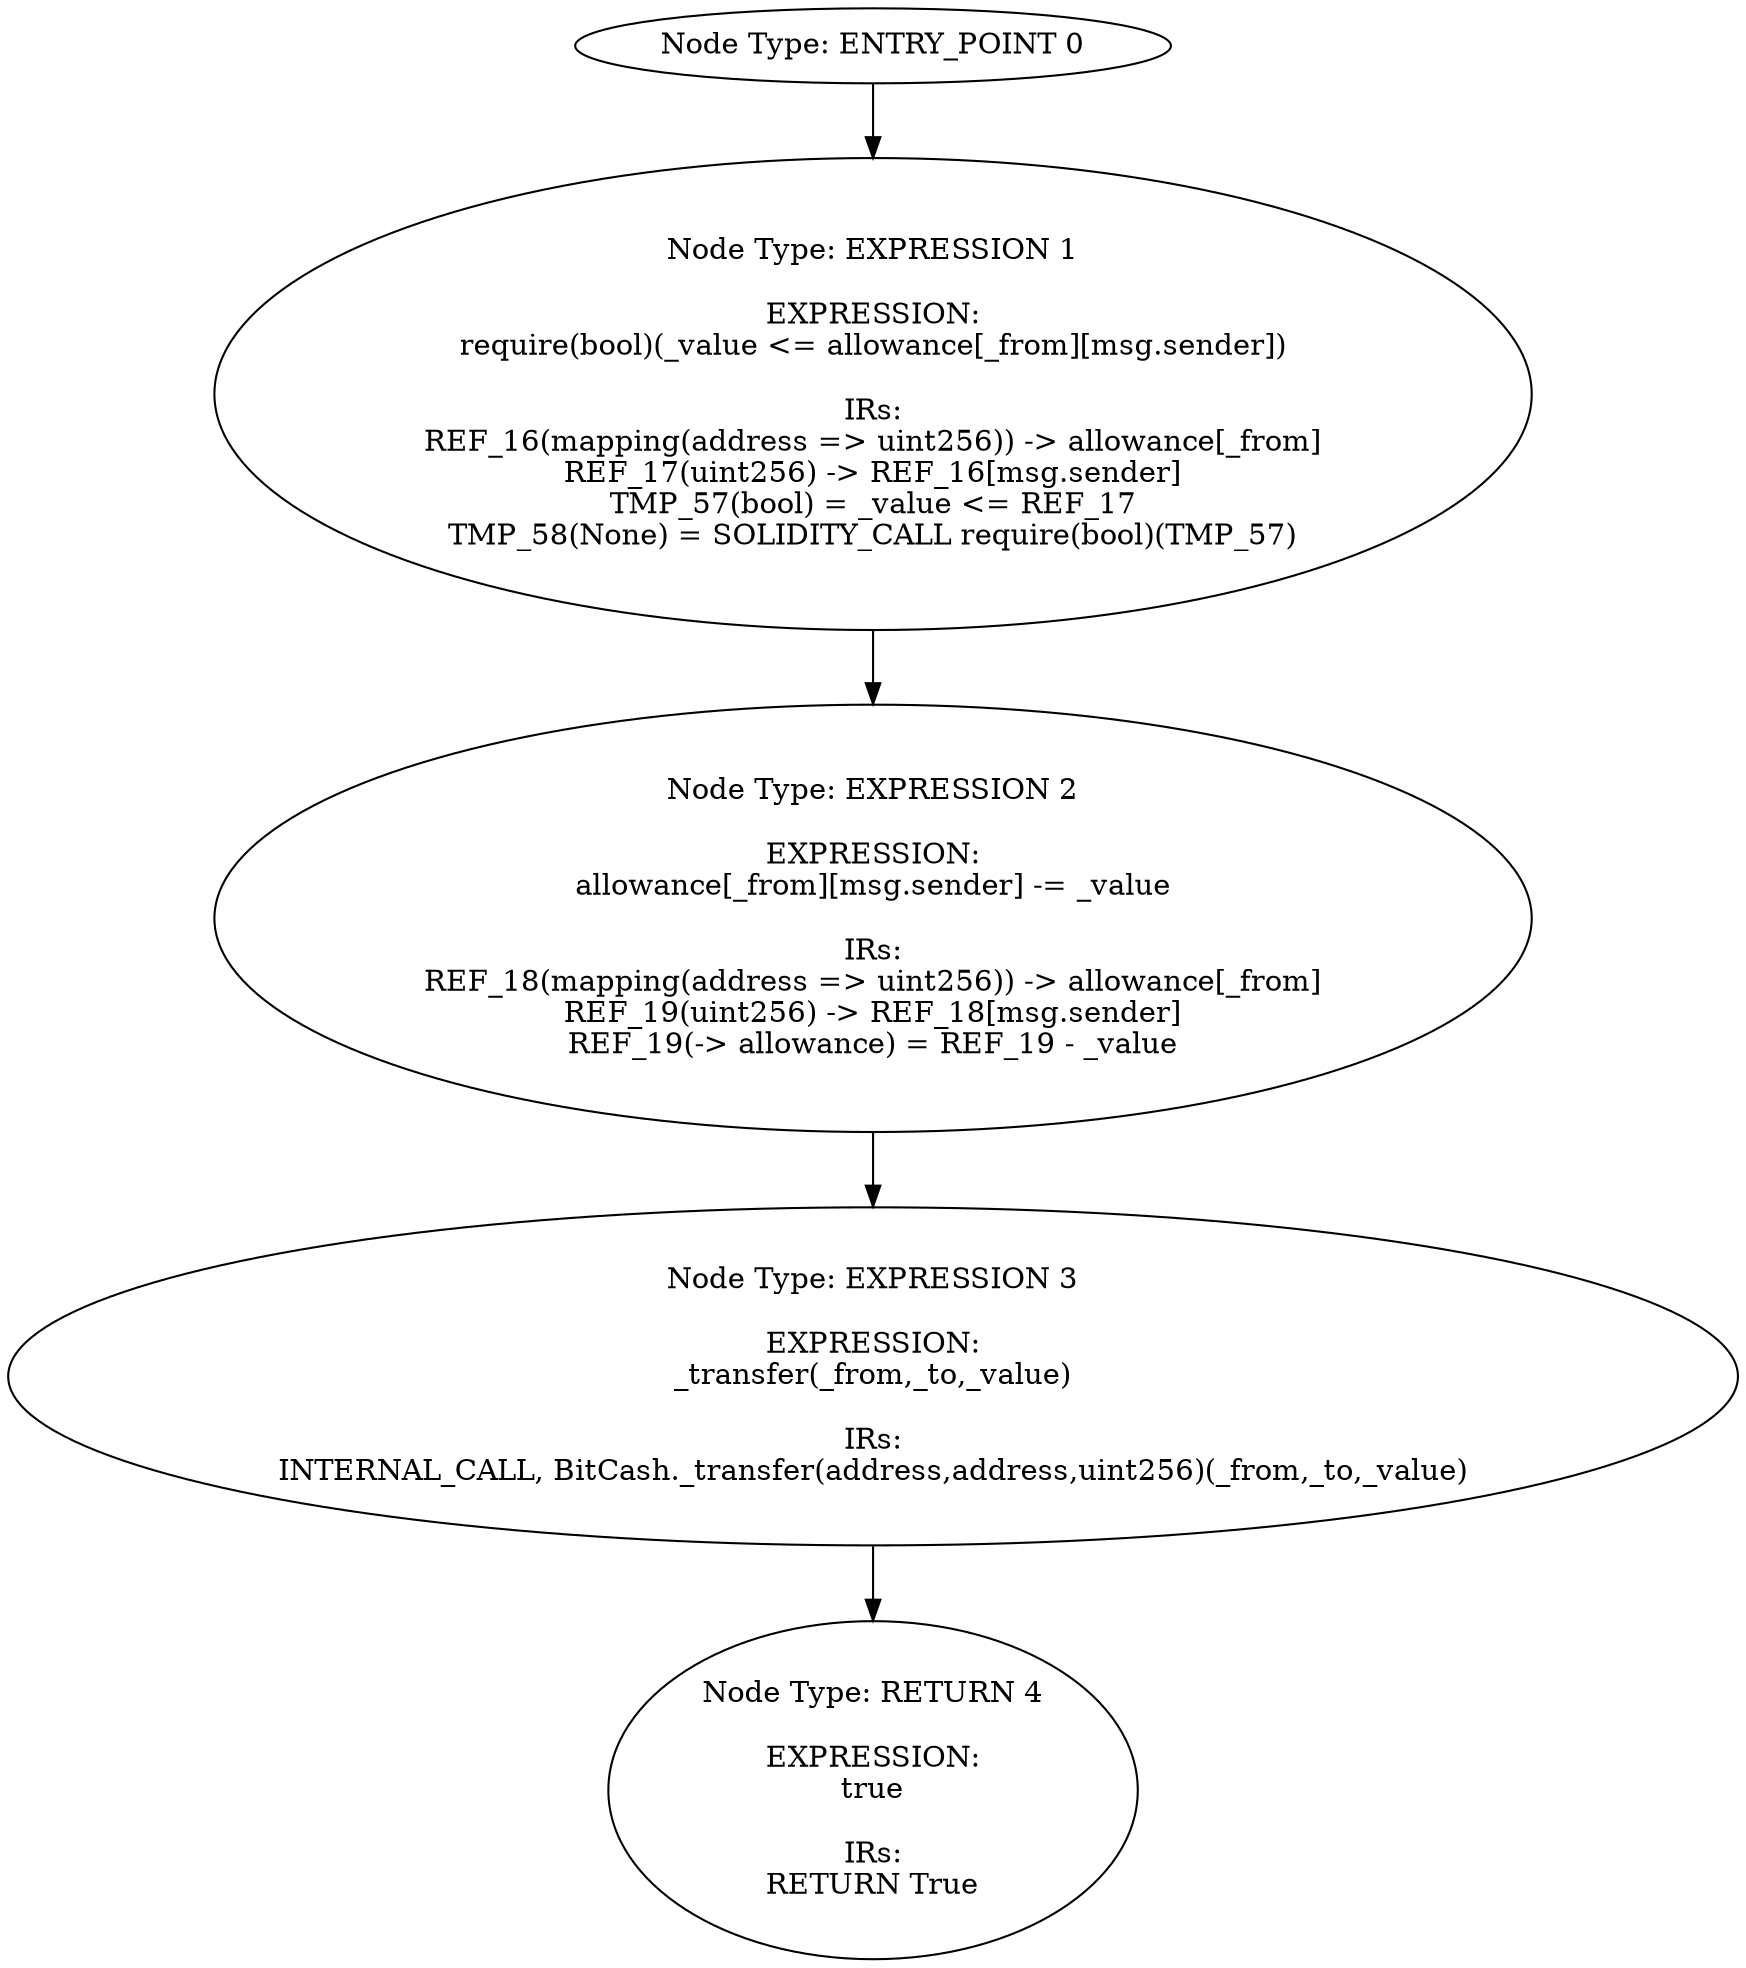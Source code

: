 digraph{
0[label="Node Type: ENTRY_POINT 0
"];
0->1;
1[label="Node Type: EXPRESSION 1

EXPRESSION:
require(bool)(_value <= allowance[_from][msg.sender])

IRs:
REF_16(mapping(address => uint256)) -> allowance[_from]
REF_17(uint256) -> REF_16[msg.sender]
TMP_57(bool) = _value <= REF_17
TMP_58(None) = SOLIDITY_CALL require(bool)(TMP_57)"];
1->2;
2[label="Node Type: EXPRESSION 2

EXPRESSION:
allowance[_from][msg.sender] -= _value

IRs:
REF_18(mapping(address => uint256)) -> allowance[_from]
REF_19(uint256) -> REF_18[msg.sender]
REF_19(-> allowance) = REF_19 - _value"];
2->3;
3[label="Node Type: EXPRESSION 3

EXPRESSION:
_transfer(_from,_to,_value)

IRs:
INTERNAL_CALL, BitCash._transfer(address,address,uint256)(_from,_to,_value)"];
3->4;
4[label="Node Type: RETURN 4

EXPRESSION:
true

IRs:
RETURN True"];
}
